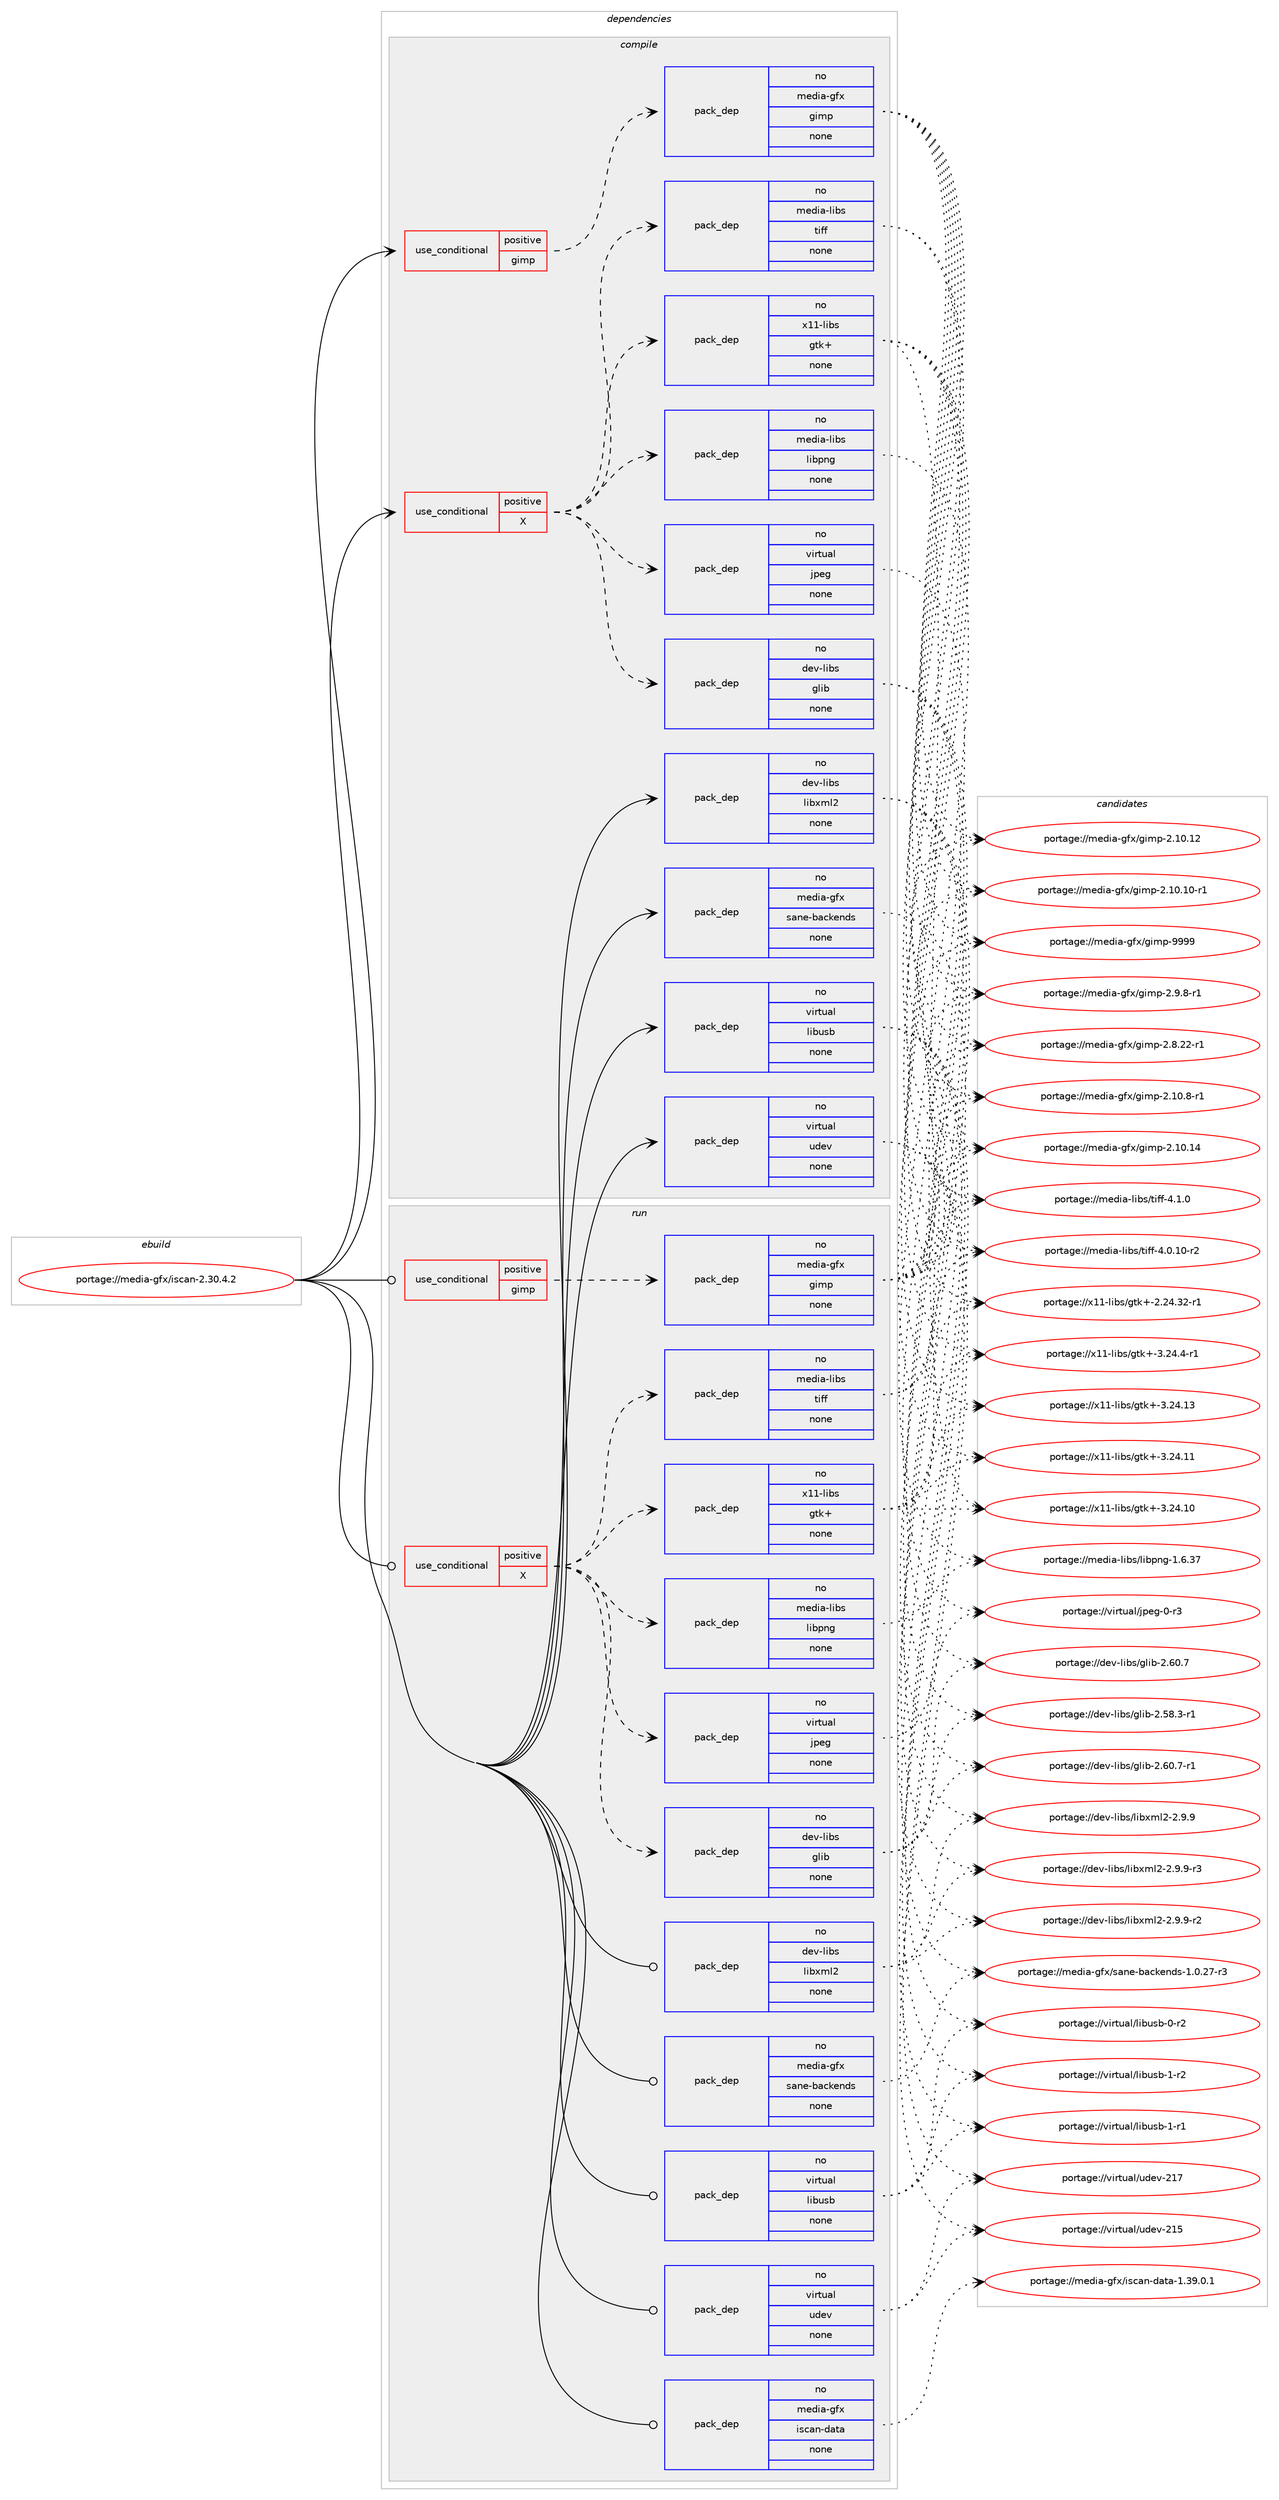 digraph prolog {

# *************
# Graph options
# *************

newrank=true;
concentrate=true;
compound=true;
graph [rankdir=LR,fontname=Helvetica,fontsize=10,ranksep=1.5];#, ranksep=2.5, nodesep=0.2];
edge  [arrowhead=vee];
node  [fontname=Helvetica,fontsize=10];

# **********
# The ebuild
# **********

subgraph cluster_leftcol {
color=gray;
rank=same;
label=<<i>ebuild</i>>;
id [label="portage://media-gfx/iscan-2.30.4.2", color=red, width=4, href="../media-gfx/iscan-2.30.4.2.svg"];
}

# ****************
# The dependencies
# ****************

subgraph cluster_midcol {
color=gray;
label=<<i>dependencies</i>>;
subgraph cluster_compile {
fillcolor="#eeeeee";
style=filled;
label=<<i>compile</i>>;
subgraph cond50314 {
dependency220408 [label=<<TABLE BORDER="0" CELLBORDER="1" CELLSPACING="0" CELLPADDING="4"><TR><TD ROWSPAN="3" CELLPADDING="10">use_conditional</TD></TR><TR><TD>positive</TD></TR><TR><TD>X</TD></TR></TABLE>>, shape=none, color=red];
subgraph pack166695 {
dependency220409 [label=<<TABLE BORDER="0" CELLBORDER="1" CELLSPACING="0" CELLPADDING="4" WIDTH="220"><TR><TD ROWSPAN="6" CELLPADDING="30">pack_dep</TD></TR><TR><TD WIDTH="110">no</TD></TR><TR><TD>dev-libs</TD></TR><TR><TD>glib</TD></TR><TR><TD>none</TD></TR><TR><TD></TD></TR></TABLE>>, shape=none, color=blue];
}
dependency220408:e -> dependency220409:w [weight=20,style="dashed",arrowhead="vee"];
subgraph pack166696 {
dependency220410 [label=<<TABLE BORDER="0" CELLBORDER="1" CELLSPACING="0" CELLPADDING="4" WIDTH="220"><TR><TD ROWSPAN="6" CELLPADDING="30">pack_dep</TD></TR><TR><TD WIDTH="110">no</TD></TR><TR><TD>media-libs</TD></TR><TR><TD>libpng</TD></TR><TR><TD>none</TD></TR><TR><TD></TD></TR></TABLE>>, shape=none, color=blue];
}
dependency220408:e -> dependency220410:w [weight=20,style="dashed",arrowhead="vee"];
subgraph pack166697 {
dependency220411 [label=<<TABLE BORDER="0" CELLBORDER="1" CELLSPACING="0" CELLPADDING="4" WIDTH="220"><TR><TD ROWSPAN="6" CELLPADDING="30">pack_dep</TD></TR><TR><TD WIDTH="110">no</TD></TR><TR><TD>media-libs</TD></TR><TR><TD>tiff</TD></TR><TR><TD>none</TD></TR><TR><TD></TD></TR></TABLE>>, shape=none, color=blue];
}
dependency220408:e -> dependency220411:w [weight=20,style="dashed",arrowhead="vee"];
subgraph pack166698 {
dependency220412 [label=<<TABLE BORDER="0" CELLBORDER="1" CELLSPACING="0" CELLPADDING="4" WIDTH="220"><TR><TD ROWSPAN="6" CELLPADDING="30">pack_dep</TD></TR><TR><TD WIDTH="110">no</TD></TR><TR><TD>virtual</TD></TR><TR><TD>jpeg</TD></TR><TR><TD>none</TD></TR><TR><TD></TD></TR></TABLE>>, shape=none, color=blue];
}
dependency220408:e -> dependency220412:w [weight=20,style="dashed",arrowhead="vee"];
subgraph pack166699 {
dependency220413 [label=<<TABLE BORDER="0" CELLBORDER="1" CELLSPACING="0" CELLPADDING="4" WIDTH="220"><TR><TD ROWSPAN="6" CELLPADDING="30">pack_dep</TD></TR><TR><TD WIDTH="110">no</TD></TR><TR><TD>x11-libs</TD></TR><TR><TD>gtk+</TD></TR><TR><TD>none</TD></TR><TR><TD></TD></TR></TABLE>>, shape=none, color=blue];
}
dependency220408:e -> dependency220413:w [weight=20,style="dashed",arrowhead="vee"];
}
id:e -> dependency220408:w [weight=20,style="solid",arrowhead="vee"];
subgraph cond50315 {
dependency220414 [label=<<TABLE BORDER="0" CELLBORDER="1" CELLSPACING="0" CELLPADDING="4"><TR><TD ROWSPAN="3" CELLPADDING="10">use_conditional</TD></TR><TR><TD>positive</TD></TR><TR><TD>gimp</TD></TR></TABLE>>, shape=none, color=red];
subgraph pack166700 {
dependency220415 [label=<<TABLE BORDER="0" CELLBORDER="1" CELLSPACING="0" CELLPADDING="4" WIDTH="220"><TR><TD ROWSPAN="6" CELLPADDING="30">pack_dep</TD></TR><TR><TD WIDTH="110">no</TD></TR><TR><TD>media-gfx</TD></TR><TR><TD>gimp</TD></TR><TR><TD>none</TD></TR><TR><TD></TD></TR></TABLE>>, shape=none, color=blue];
}
dependency220414:e -> dependency220415:w [weight=20,style="dashed",arrowhead="vee"];
}
id:e -> dependency220414:w [weight=20,style="solid",arrowhead="vee"];
subgraph pack166701 {
dependency220416 [label=<<TABLE BORDER="0" CELLBORDER="1" CELLSPACING="0" CELLPADDING="4" WIDTH="220"><TR><TD ROWSPAN="6" CELLPADDING="30">pack_dep</TD></TR><TR><TD WIDTH="110">no</TD></TR><TR><TD>dev-libs</TD></TR><TR><TD>libxml2</TD></TR><TR><TD>none</TD></TR><TR><TD></TD></TR></TABLE>>, shape=none, color=blue];
}
id:e -> dependency220416:w [weight=20,style="solid",arrowhead="vee"];
subgraph pack166702 {
dependency220417 [label=<<TABLE BORDER="0" CELLBORDER="1" CELLSPACING="0" CELLPADDING="4" WIDTH="220"><TR><TD ROWSPAN="6" CELLPADDING="30">pack_dep</TD></TR><TR><TD WIDTH="110">no</TD></TR><TR><TD>media-gfx</TD></TR><TR><TD>sane-backends</TD></TR><TR><TD>none</TD></TR><TR><TD></TD></TR></TABLE>>, shape=none, color=blue];
}
id:e -> dependency220417:w [weight=20,style="solid",arrowhead="vee"];
subgraph pack166703 {
dependency220418 [label=<<TABLE BORDER="0" CELLBORDER="1" CELLSPACING="0" CELLPADDING="4" WIDTH="220"><TR><TD ROWSPAN="6" CELLPADDING="30">pack_dep</TD></TR><TR><TD WIDTH="110">no</TD></TR><TR><TD>virtual</TD></TR><TR><TD>libusb</TD></TR><TR><TD>none</TD></TR><TR><TD></TD></TR></TABLE>>, shape=none, color=blue];
}
id:e -> dependency220418:w [weight=20,style="solid",arrowhead="vee"];
subgraph pack166704 {
dependency220419 [label=<<TABLE BORDER="0" CELLBORDER="1" CELLSPACING="0" CELLPADDING="4" WIDTH="220"><TR><TD ROWSPAN="6" CELLPADDING="30">pack_dep</TD></TR><TR><TD WIDTH="110">no</TD></TR><TR><TD>virtual</TD></TR><TR><TD>udev</TD></TR><TR><TD>none</TD></TR><TR><TD></TD></TR></TABLE>>, shape=none, color=blue];
}
id:e -> dependency220419:w [weight=20,style="solid",arrowhead="vee"];
}
subgraph cluster_compileandrun {
fillcolor="#eeeeee";
style=filled;
label=<<i>compile and run</i>>;
}
subgraph cluster_run {
fillcolor="#eeeeee";
style=filled;
label=<<i>run</i>>;
subgraph cond50316 {
dependency220420 [label=<<TABLE BORDER="0" CELLBORDER="1" CELLSPACING="0" CELLPADDING="4"><TR><TD ROWSPAN="3" CELLPADDING="10">use_conditional</TD></TR><TR><TD>positive</TD></TR><TR><TD>X</TD></TR></TABLE>>, shape=none, color=red];
subgraph pack166705 {
dependency220421 [label=<<TABLE BORDER="0" CELLBORDER="1" CELLSPACING="0" CELLPADDING="4" WIDTH="220"><TR><TD ROWSPAN="6" CELLPADDING="30">pack_dep</TD></TR><TR><TD WIDTH="110">no</TD></TR><TR><TD>dev-libs</TD></TR><TR><TD>glib</TD></TR><TR><TD>none</TD></TR><TR><TD></TD></TR></TABLE>>, shape=none, color=blue];
}
dependency220420:e -> dependency220421:w [weight=20,style="dashed",arrowhead="vee"];
subgraph pack166706 {
dependency220422 [label=<<TABLE BORDER="0" CELLBORDER="1" CELLSPACING="0" CELLPADDING="4" WIDTH="220"><TR><TD ROWSPAN="6" CELLPADDING="30">pack_dep</TD></TR><TR><TD WIDTH="110">no</TD></TR><TR><TD>media-libs</TD></TR><TR><TD>libpng</TD></TR><TR><TD>none</TD></TR><TR><TD></TD></TR></TABLE>>, shape=none, color=blue];
}
dependency220420:e -> dependency220422:w [weight=20,style="dashed",arrowhead="vee"];
subgraph pack166707 {
dependency220423 [label=<<TABLE BORDER="0" CELLBORDER="1" CELLSPACING="0" CELLPADDING="4" WIDTH="220"><TR><TD ROWSPAN="6" CELLPADDING="30">pack_dep</TD></TR><TR><TD WIDTH="110">no</TD></TR><TR><TD>media-libs</TD></TR><TR><TD>tiff</TD></TR><TR><TD>none</TD></TR><TR><TD></TD></TR></TABLE>>, shape=none, color=blue];
}
dependency220420:e -> dependency220423:w [weight=20,style="dashed",arrowhead="vee"];
subgraph pack166708 {
dependency220424 [label=<<TABLE BORDER="0" CELLBORDER="1" CELLSPACING="0" CELLPADDING="4" WIDTH="220"><TR><TD ROWSPAN="6" CELLPADDING="30">pack_dep</TD></TR><TR><TD WIDTH="110">no</TD></TR><TR><TD>virtual</TD></TR><TR><TD>jpeg</TD></TR><TR><TD>none</TD></TR><TR><TD></TD></TR></TABLE>>, shape=none, color=blue];
}
dependency220420:e -> dependency220424:w [weight=20,style="dashed",arrowhead="vee"];
subgraph pack166709 {
dependency220425 [label=<<TABLE BORDER="0" CELLBORDER="1" CELLSPACING="0" CELLPADDING="4" WIDTH="220"><TR><TD ROWSPAN="6" CELLPADDING="30">pack_dep</TD></TR><TR><TD WIDTH="110">no</TD></TR><TR><TD>x11-libs</TD></TR><TR><TD>gtk+</TD></TR><TR><TD>none</TD></TR><TR><TD></TD></TR></TABLE>>, shape=none, color=blue];
}
dependency220420:e -> dependency220425:w [weight=20,style="dashed",arrowhead="vee"];
}
id:e -> dependency220420:w [weight=20,style="solid",arrowhead="odot"];
subgraph cond50317 {
dependency220426 [label=<<TABLE BORDER="0" CELLBORDER="1" CELLSPACING="0" CELLPADDING="4"><TR><TD ROWSPAN="3" CELLPADDING="10">use_conditional</TD></TR><TR><TD>positive</TD></TR><TR><TD>gimp</TD></TR></TABLE>>, shape=none, color=red];
subgraph pack166710 {
dependency220427 [label=<<TABLE BORDER="0" CELLBORDER="1" CELLSPACING="0" CELLPADDING="4" WIDTH="220"><TR><TD ROWSPAN="6" CELLPADDING="30">pack_dep</TD></TR><TR><TD WIDTH="110">no</TD></TR><TR><TD>media-gfx</TD></TR><TR><TD>gimp</TD></TR><TR><TD>none</TD></TR><TR><TD></TD></TR></TABLE>>, shape=none, color=blue];
}
dependency220426:e -> dependency220427:w [weight=20,style="dashed",arrowhead="vee"];
}
id:e -> dependency220426:w [weight=20,style="solid",arrowhead="odot"];
subgraph pack166711 {
dependency220428 [label=<<TABLE BORDER="0" CELLBORDER="1" CELLSPACING="0" CELLPADDING="4" WIDTH="220"><TR><TD ROWSPAN="6" CELLPADDING="30">pack_dep</TD></TR><TR><TD WIDTH="110">no</TD></TR><TR><TD>dev-libs</TD></TR><TR><TD>libxml2</TD></TR><TR><TD>none</TD></TR><TR><TD></TD></TR></TABLE>>, shape=none, color=blue];
}
id:e -> dependency220428:w [weight=20,style="solid",arrowhead="odot"];
subgraph pack166712 {
dependency220429 [label=<<TABLE BORDER="0" CELLBORDER="1" CELLSPACING="0" CELLPADDING="4" WIDTH="220"><TR><TD ROWSPAN="6" CELLPADDING="30">pack_dep</TD></TR><TR><TD WIDTH="110">no</TD></TR><TR><TD>media-gfx</TD></TR><TR><TD>iscan-data</TD></TR><TR><TD>none</TD></TR><TR><TD></TD></TR></TABLE>>, shape=none, color=blue];
}
id:e -> dependency220429:w [weight=20,style="solid",arrowhead="odot"];
subgraph pack166713 {
dependency220430 [label=<<TABLE BORDER="0" CELLBORDER="1" CELLSPACING="0" CELLPADDING="4" WIDTH="220"><TR><TD ROWSPAN="6" CELLPADDING="30">pack_dep</TD></TR><TR><TD WIDTH="110">no</TD></TR><TR><TD>media-gfx</TD></TR><TR><TD>sane-backends</TD></TR><TR><TD>none</TD></TR><TR><TD></TD></TR></TABLE>>, shape=none, color=blue];
}
id:e -> dependency220430:w [weight=20,style="solid",arrowhead="odot"];
subgraph pack166714 {
dependency220431 [label=<<TABLE BORDER="0" CELLBORDER="1" CELLSPACING="0" CELLPADDING="4" WIDTH="220"><TR><TD ROWSPAN="6" CELLPADDING="30">pack_dep</TD></TR><TR><TD WIDTH="110">no</TD></TR><TR><TD>virtual</TD></TR><TR><TD>libusb</TD></TR><TR><TD>none</TD></TR><TR><TD></TD></TR></TABLE>>, shape=none, color=blue];
}
id:e -> dependency220431:w [weight=20,style="solid",arrowhead="odot"];
subgraph pack166715 {
dependency220432 [label=<<TABLE BORDER="0" CELLBORDER="1" CELLSPACING="0" CELLPADDING="4" WIDTH="220"><TR><TD ROWSPAN="6" CELLPADDING="30">pack_dep</TD></TR><TR><TD WIDTH="110">no</TD></TR><TR><TD>virtual</TD></TR><TR><TD>udev</TD></TR><TR><TD>none</TD></TR><TR><TD></TD></TR></TABLE>>, shape=none, color=blue];
}
id:e -> dependency220432:w [weight=20,style="solid",arrowhead="odot"];
}
}

# **************
# The candidates
# **************

subgraph cluster_choices {
rank=same;
color=gray;
label=<<i>candidates</i>>;

subgraph choice166695 {
color=black;
nodesep=1;
choice10010111845108105981154710310810598455046544846554511449 [label="portage://dev-libs/glib-2.60.7-r1", color=red, width=4,href="../dev-libs/glib-2.60.7-r1.svg"];
choice1001011184510810598115471031081059845504654484655 [label="portage://dev-libs/glib-2.60.7", color=red, width=4,href="../dev-libs/glib-2.60.7.svg"];
choice10010111845108105981154710310810598455046535646514511449 [label="portage://dev-libs/glib-2.58.3-r1", color=red, width=4,href="../dev-libs/glib-2.58.3-r1.svg"];
dependency220409:e -> choice10010111845108105981154710310810598455046544846554511449:w [style=dotted,weight="100"];
dependency220409:e -> choice1001011184510810598115471031081059845504654484655:w [style=dotted,weight="100"];
dependency220409:e -> choice10010111845108105981154710310810598455046535646514511449:w [style=dotted,weight="100"];
}
subgraph choice166696 {
color=black;
nodesep=1;
choice109101100105974510810598115471081059811211010345494654465155 [label="portage://media-libs/libpng-1.6.37", color=red, width=4,href="../media-libs/libpng-1.6.37.svg"];
dependency220410:e -> choice109101100105974510810598115471081059811211010345494654465155:w [style=dotted,weight="100"];
}
subgraph choice166697 {
color=black;
nodesep=1;
choice10910110010597451081059811547116105102102455246494648 [label="portage://media-libs/tiff-4.1.0", color=red, width=4,href="../media-libs/tiff-4.1.0.svg"];
choice10910110010597451081059811547116105102102455246484649484511450 [label="portage://media-libs/tiff-4.0.10-r2", color=red, width=4,href="../media-libs/tiff-4.0.10-r2.svg"];
dependency220411:e -> choice10910110010597451081059811547116105102102455246494648:w [style=dotted,weight="100"];
dependency220411:e -> choice10910110010597451081059811547116105102102455246484649484511450:w [style=dotted,weight="100"];
}
subgraph choice166698 {
color=black;
nodesep=1;
choice118105114116117971084710611210110345484511451 [label="portage://virtual/jpeg-0-r3", color=red, width=4,href="../virtual/jpeg-0-r3.svg"];
dependency220412:e -> choice118105114116117971084710611210110345484511451:w [style=dotted,weight="100"];
}
subgraph choice166699 {
color=black;
nodesep=1;
choice120494945108105981154710311610743455146505246524511449 [label="portage://x11-libs/gtk+-3.24.4-r1", color=red, width=4,href="../x11-libs/gtk+-3.24.4-r1.svg"];
choice1204949451081059811547103116107434551465052464951 [label="portage://x11-libs/gtk+-3.24.13", color=red, width=4,href="../x11-libs/gtk+-3.24.13.svg"];
choice1204949451081059811547103116107434551465052464949 [label="portage://x11-libs/gtk+-3.24.11", color=red, width=4,href="../x11-libs/gtk+-3.24.11.svg"];
choice1204949451081059811547103116107434551465052464948 [label="portage://x11-libs/gtk+-3.24.10", color=red, width=4,href="../x11-libs/gtk+-3.24.10.svg"];
choice12049494510810598115471031161074345504650524651504511449 [label="portage://x11-libs/gtk+-2.24.32-r1", color=red, width=4,href="../x11-libs/gtk+-2.24.32-r1.svg"];
dependency220413:e -> choice120494945108105981154710311610743455146505246524511449:w [style=dotted,weight="100"];
dependency220413:e -> choice1204949451081059811547103116107434551465052464951:w [style=dotted,weight="100"];
dependency220413:e -> choice1204949451081059811547103116107434551465052464949:w [style=dotted,weight="100"];
dependency220413:e -> choice1204949451081059811547103116107434551465052464948:w [style=dotted,weight="100"];
dependency220413:e -> choice12049494510810598115471031161074345504650524651504511449:w [style=dotted,weight="100"];
}
subgraph choice166700 {
color=black;
nodesep=1;
choice1091011001059745103102120471031051091124557575757 [label="portage://media-gfx/gimp-9999", color=red, width=4,href="../media-gfx/gimp-9999.svg"];
choice1091011001059745103102120471031051091124550465746564511449 [label="portage://media-gfx/gimp-2.9.8-r1", color=red, width=4,href="../media-gfx/gimp-2.9.8-r1.svg"];
choice109101100105974510310212047103105109112455046564650504511449 [label="portage://media-gfx/gimp-2.8.22-r1", color=red, width=4,href="../media-gfx/gimp-2.8.22-r1.svg"];
choice109101100105974510310212047103105109112455046494846564511449 [label="portage://media-gfx/gimp-2.10.8-r1", color=red, width=4,href="../media-gfx/gimp-2.10.8-r1.svg"];
choice1091011001059745103102120471031051091124550464948464952 [label="portage://media-gfx/gimp-2.10.14", color=red, width=4,href="../media-gfx/gimp-2.10.14.svg"];
choice1091011001059745103102120471031051091124550464948464950 [label="portage://media-gfx/gimp-2.10.12", color=red, width=4,href="../media-gfx/gimp-2.10.12.svg"];
choice10910110010597451031021204710310510911245504649484649484511449 [label="portage://media-gfx/gimp-2.10.10-r1", color=red, width=4,href="../media-gfx/gimp-2.10.10-r1.svg"];
dependency220415:e -> choice1091011001059745103102120471031051091124557575757:w [style=dotted,weight="100"];
dependency220415:e -> choice1091011001059745103102120471031051091124550465746564511449:w [style=dotted,weight="100"];
dependency220415:e -> choice109101100105974510310212047103105109112455046564650504511449:w [style=dotted,weight="100"];
dependency220415:e -> choice109101100105974510310212047103105109112455046494846564511449:w [style=dotted,weight="100"];
dependency220415:e -> choice1091011001059745103102120471031051091124550464948464952:w [style=dotted,weight="100"];
dependency220415:e -> choice1091011001059745103102120471031051091124550464948464950:w [style=dotted,weight="100"];
dependency220415:e -> choice10910110010597451031021204710310510911245504649484649484511449:w [style=dotted,weight="100"];
}
subgraph choice166701 {
color=black;
nodesep=1;
choice10010111845108105981154710810598120109108504550465746574511451 [label="portage://dev-libs/libxml2-2.9.9-r3", color=red, width=4,href="../dev-libs/libxml2-2.9.9-r3.svg"];
choice10010111845108105981154710810598120109108504550465746574511450 [label="portage://dev-libs/libxml2-2.9.9-r2", color=red, width=4,href="../dev-libs/libxml2-2.9.9-r2.svg"];
choice1001011184510810598115471081059812010910850455046574657 [label="portage://dev-libs/libxml2-2.9.9", color=red, width=4,href="../dev-libs/libxml2-2.9.9.svg"];
dependency220416:e -> choice10010111845108105981154710810598120109108504550465746574511451:w [style=dotted,weight="100"];
dependency220416:e -> choice10010111845108105981154710810598120109108504550465746574511450:w [style=dotted,weight="100"];
dependency220416:e -> choice1001011184510810598115471081059812010910850455046574657:w [style=dotted,weight="100"];
}
subgraph choice166702 {
color=black;
nodesep=1;
choice1091011001059745103102120471159711010145989799107101110100115454946484650554511451 [label="portage://media-gfx/sane-backends-1.0.27-r3", color=red, width=4,href="../media-gfx/sane-backends-1.0.27-r3.svg"];
dependency220417:e -> choice1091011001059745103102120471159711010145989799107101110100115454946484650554511451:w [style=dotted,weight="100"];
}
subgraph choice166703 {
color=black;
nodesep=1;
choice1181051141161179710847108105981171159845494511450 [label="portage://virtual/libusb-1-r2", color=red, width=4,href="../virtual/libusb-1-r2.svg"];
choice1181051141161179710847108105981171159845494511449 [label="portage://virtual/libusb-1-r1", color=red, width=4,href="../virtual/libusb-1-r1.svg"];
choice1181051141161179710847108105981171159845484511450 [label="portage://virtual/libusb-0-r2", color=red, width=4,href="../virtual/libusb-0-r2.svg"];
dependency220418:e -> choice1181051141161179710847108105981171159845494511450:w [style=dotted,weight="100"];
dependency220418:e -> choice1181051141161179710847108105981171159845494511449:w [style=dotted,weight="100"];
dependency220418:e -> choice1181051141161179710847108105981171159845484511450:w [style=dotted,weight="100"];
}
subgraph choice166704 {
color=black;
nodesep=1;
choice118105114116117971084711710010111845504955 [label="portage://virtual/udev-217", color=red, width=4,href="../virtual/udev-217.svg"];
choice118105114116117971084711710010111845504953 [label="portage://virtual/udev-215", color=red, width=4,href="../virtual/udev-215.svg"];
dependency220419:e -> choice118105114116117971084711710010111845504955:w [style=dotted,weight="100"];
dependency220419:e -> choice118105114116117971084711710010111845504953:w [style=dotted,weight="100"];
}
subgraph choice166705 {
color=black;
nodesep=1;
choice10010111845108105981154710310810598455046544846554511449 [label="portage://dev-libs/glib-2.60.7-r1", color=red, width=4,href="../dev-libs/glib-2.60.7-r1.svg"];
choice1001011184510810598115471031081059845504654484655 [label="portage://dev-libs/glib-2.60.7", color=red, width=4,href="../dev-libs/glib-2.60.7.svg"];
choice10010111845108105981154710310810598455046535646514511449 [label="portage://dev-libs/glib-2.58.3-r1", color=red, width=4,href="../dev-libs/glib-2.58.3-r1.svg"];
dependency220421:e -> choice10010111845108105981154710310810598455046544846554511449:w [style=dotted,weight="100"];
dependency220421:e -> choice1001011184510810598115471031081059845504654484655:w [style=dotted,weight="100"];
dependency220421:e -> choice10010111845108105981154710310810598455046535646514511449:w [style=dotted,weight="100"];
}
subgraph choice166706 {
color=black;
nodesep=1;
choice109101100105974510810598115471081059811211010345494654465155 [label="portage://media-libs/libpng-1.6.37", color=red, width=4,href="../media-libs/libpng-1.6.37.svg"];
dependency220422:e -> choice109101100105974510810598115471081059811211010345494654465155:w [style=dotted,weight="100"];
}
subgraph choice166707 {
color=black;
nodesep=1;
choice10910110010597451081059811547116105102102455246494648 [label="portage://media-libs/tiff-4.1.0", color=red, width=4,href="../media-libs/tiff-4.1.0.svg"];
choice10910110010597451081059811547116105102102455246484649484511450 [label="portage://media-libs/tiff-4.0.10-r2", color=red, width=4,href="../media-libs/tiff-4.0.10-r2.svg"];
dependency220423:e -> choice10910110010597451081059811547116105102102455246494648:w [style=dotted,weight="100"];
dependency220423:e -> choice10910110010597451081059811547116105102102455246484649484511450:w [style=dotted,weight="100"];
}
subgraph choice166708 {
color=black;
nodesep=1;
choice118105114116117971084710611210110345484511451 [label="portage://virtual/jpeg-0-r3", color=red, width=4,href="../virtual/jpeg-0-r3.svg"];
dependency220424:e -> choice118105114116117971084710611210110345484511451:w [style=dotted,weight="100"];
}
subgraph choice166709 {
color=black;
nodesep=1;
choice120494945108105981154710311610743455146505246524511449 [label="portage://x11-libs/gtk+-3.24.4-r1", color=red, width=4,href="../x11-libs/gtk+-3.24.4-r1.svg"];
choice1204949451081059811547103116107434551465052464951 [label="portage://x11-libs/gtk+-3.24.13", color=red, width=4,href="../x11-libs/gtk+-3.24.13.svg"];
choice1204949451081059811547103116107434551465052464949 [label="portage://x11-libs/gtk+-3.24.11", color=red, width=4,href="../x11-libs/gtk+-3.24.11.svg"];
choice1204949451081059811547103116107434551465052464948 [label="portage://x11-libs/gtk+-3.24.10", color=red, width=4,href="../x11-libs/gtk+-3.24.10.svg"];
choice12049494510810598115471031161074345504650524651504511449 [label="portage://x11-libs/gtk+-2.24.32-r1", color=red, width=4,href="../x11-libs/gtk+-2.24.32-r1.svg"];
dependency220425:e -> choice120494945108105981154710311610743455146505246524511449:w [style=dotted,weight="100"];
dependency220425:e -> choice1204949451081059811547103116107434551465052464951:w [style=dotted,weight="100"];
dependency220425:e -> choice1204949451081059811547103116107434551465052464949:w [style=dotted,weight="100"];
dependency220425:e -> choice1204949451081059811547103116107434551465052464948:w [style=dotted,weight="100"];
dependency220425:e -> choice12049494510810598115471031161074345504650524651504511449:w [style=dotted,weight="100"];
}
subgraph choice166710 {
color=black;
nodesep=1;
choice1091011001059745103102120471031051091124557575757 [label="portage://media-gfx/gimp-9999", color=red, width=4,href="../media-gfx/gimp-9999.svg"];
choice1091011001059745103102120471031051091124550465746564511449 [label="portage://media-gfx/gimp-2.9.8-r1", color=red, width=4,href="../media-gfx/gimp-2.9.8-r1.svg"];
choice109101100105974510310212047103105109112455046564650504511449 [label="portage://media-gfx/gimp-2.8.22-r1", color=red, width=4,href="../media-gfx/gimp-2.8.22-r1.svg"];
choice109101100105974510310212047103105109112455046494846564511449 [label="portage://media-gfx/gimp-2.10.8-r1", color=red, width=4,href="../media-gfx/gimp-2.10.8-r1.svg"];
choice1091011001059745103102120471031051091124550464948464952 [label="portage://media-gfx/gimp-2.10.14", color=red, width=4,href="../media-gfx/gimp-2.10.14.svg"];
choice1091011001059745103102120471031051091124550464948464950 [label="portage://media-gfx/gimp-2.10.12", color=red, width=4,href="../media-gfx/gimp-2.10.12.svg"];
choice10910110010597451031021204710310510911245504649484649484511449 [label="portage://media-gfx/gimp-2.10.10-r1", color=red, width=4,href="../media-gfx/gimp-2.10.10-r1.svg"];
dependency220427:e -> choice1091011001059745103102120471031051091124557575757:w [style=dotted,weight="100"];
dependency220427:e -> choice1091011001059745103102120471031051091124550465746564511449:w [style=dotted,weight="100"];
dependency220427:e -> choice109101100105974510310212047103105109112455046564650504511449:w [style=dotted,weight="100"];
dependency220427:e -> choice109101100105974510310212047103105109112455046494846564511449:w [style=dotted,weight="100"];
dependency220427:e -> choice1091011001059745103102120471031051091124550464948464952:w [style=dotted,weight="100"];
dependency220427:e -> choice1091011001059745103102120471031051091124550464948464950:w [style=dotted,weight="100"];
dependency220427:e -> choice10910110010597451031021204710310510911245504649484649484511449:w [style=dotted,weight="100"];
}
subgraph choice166711 {
color=black;
nodesep=1;
choice10010111845108105981154710810598120109108504550465746574511451 [label="portage://dev-libs/libxml2-2.9.9-r3", color=red, width=4,href="../dev-libs/libxml2-2.9.9-r3.svg"];
choice10010111845108105981154710810598120109108504550465746574511450 [label="portage://dev-libs/libxml2-2.9.9-r2", color=red, width=4,href="../dev-libs/libxml2-2.9.9-r2.svg"];
choice1001011184510810598115471081059812010910850455046574657 [label="portage://dev-libs/libxml2-2.9.9", color=red, width=4,href="../dev-libs/libxml2-2.9.9.svg"];
dependency220428:e -> choice10010111845108105981154710810598120109108504550465746574511451:w [style=dotted,weight="100"];
dependency220428:e -> choice10010111845108105981154710810598120109108504550465746574511450:w [style=dotted,weight="100"];
dependency220428:e -> choice1001011184510810598115471081059812010910850455046574657:w [style=dotted,weight="100"];
}
subgraph choice166712 {
color=black;
nodesep=1;
choice1091011001059745103102120471051159997110451009711697454946515746484649 [label="portage://media-gfx/iscan-data-1.39.0.1", color=red, width=4,href="../media-gfx/iscan-data-1.39.0.1.svg"];
dependency220429:e -> choice1091011001059745103102120471051159997110451009711697454946515746484649:w [style=dotted,weight="100"];
}
subgraph choice166713 {
color=black;
nodesep=1;
choice1091011001059745103102120471159711010145989799107101110100115454946484650554511451 [label="portage://media-gfx/sane-backends-1.0.27-r3", color=red, width=4,href="../media-gfx/sane-backends-1.0.27-r3.svg"];
dependency220430:e -> choice1091011001059745103102120471159711010145989799107101110100115454946484650554511451:w [style=dotted,weight="100"];
}
subgraph choice166714 {
color=black;
nodesep=1;
choice1181051141161179710847108105981171159845494511450 [label="portage://virtual/libusb-1-r2", color=red, width=4,href="../virtual/libusb-1-r2.svg"];
choice1181051141161179710847108105981171159845494511449 [label="portage://virtual/libusb-1-r1", color=red, width=4,href="../virtual/libusb-1-r1.svg"];
choice1181051141161179710847108105981171159845484511450 [label="portage://virtual/libusb-0-r2", color=red, width=4,href="../virtual/libusb-0-r2.svg"];
dependency220431:e -> choice1181051141161179710847108105981171159845494511450:w [style=dotted,weight="100"];
dependency220431:e -> choice1181051141161179710847108105981171159845494511449:w [style=dotted,weight="100"];
dependency220431:e -> choice1181051141161179710847108105981171159845484511450:w [style=dotted,weight="100"];
}
subgraph choice166715 {
color=black;
nodesep=1;
choice118105114116117971084711710010111845504955 [label="portage://virtual/udev-217", color=red, width=4,href="../virtual/udev-217.svg"];
choice118105114116117971084711710010111845504953 [label="portage://virtual/udev-215", color=red, width=4,href="../virtual/udev-215.svg"];
dependency220432:e -> choice118105114116117971084711710010111845504955:w [style=dotted,weight="100"];
dependency220432:e -> choice118105114116117971084711710010111845504953:w [style=dotted,weight="100"];
}
}

}
